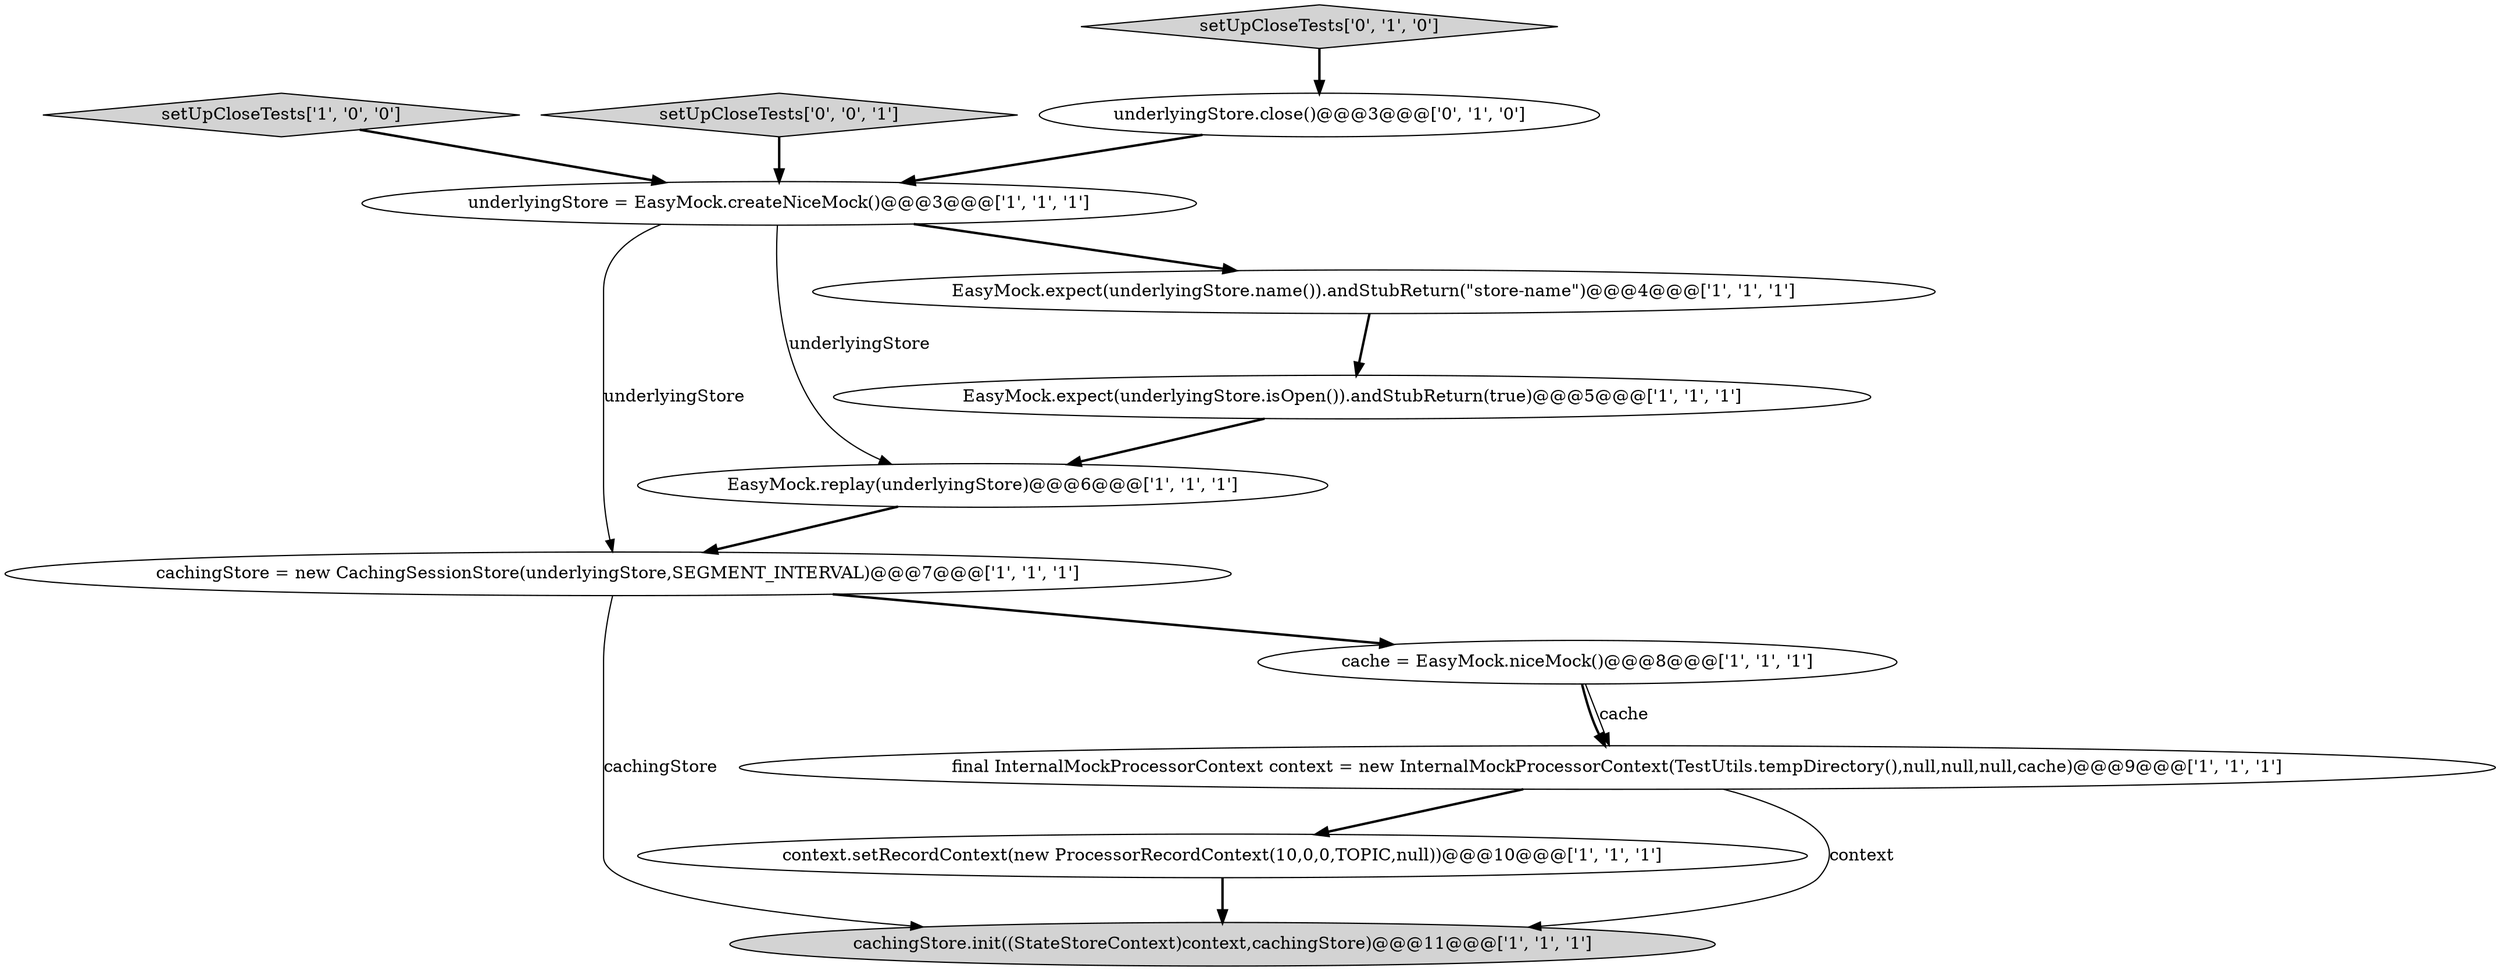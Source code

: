 digraph {
0 [style = filled, label = "cachingStore = new CachingSessionStore(underlyingStore,SEGMENT_INTERVAL)@@@7@@@['1', '1', '1']", fillcolor = white, shape = ellipse image = "AAA0AAABBB1BBB"];
5 [style = filled, label = "EasyMock.expect(underlyingStore.isOpen()).andStubReturn(true)@@@5@@@['1', '1', '1']", fillcolor = white, shape = ellipse image = "AAA0AAABBB1BBB"];
8 [style = filled, label = "context.setRecordContext(new ProcessorRecordContext(10,0,0,TOPIC,null))@@@10@@@['1', '1', '1']", fillcolor = white, shape = ellipse image = "AAA0AAABBB1BBB"];
9 [style = filled, label = "setUpCloseTests['1', '0', '0']", fillcolor = lightgray, shape = diamond image = "AAA0AAABBB1BBB"];
1 [style = filled, label = "cachingStore.init((StateStoreContext)context,cachingStore)@@@11@@@['1', '1', '1']", fillcolor = lightgray, shape = ellipse image = "AAA0AAABBB1BBB"];
4 [style = filled, label = "underlyingStore = EasyMock.createNiceMock()@@@3@@@['1', '1', '1']", fillcolor = white, shape = ellipse image = "AAA0AAABBB1BBB"];
3 [style = filled, label = "EasyMock.replay(underlyingStore)@@@6@@@['1', '1', '1']", fillcolor = white, shape = ellipse image = "AAA0AAABBB1BBB"];
10 [style = filled, label = "setUpCloseTests['0', '1', '0']", fillcolor = lightgray, shape = diamond image = "AAA0AAABBB2BBB"];
6 [style = filled, label = "final InternalMockProcessorContext context = new InternalMockProcessorContext(TestUtils.tempDirectory(),null,null,null,cache)@@@9@@@['1', '1', '1']", fillcolor = white, shape = ellipse image = "AAA0AAABBB1BBB"];
12 [style = filled, label = "setUpCloseTests['0', '0', '1']", fillcolor = lightgray, shape = diamond image = "AAA0AAABBB3BBB"];
2 [style = filled, label = "EasyMock.expect(underlyingStore.name()).andStubReturn(\"store-name\")@@@4@@@['1', '1', '1']", fillcolor = white, shape = ellipse image = "AAA0AAABBB1BBB"];
7 [style = filled, label = "cache = EasyMock.niceMock()@@@8@@@['1', '1', '1']", fillcolor = white, shape = ellipse image = "AAA0AAABBB1BBB"];
11 [style = filled, label = "underlyingStore.close()@@@3@@@['0', '1', '0']", fillcolor = white, shape = ellipse image = "AAA1AAABBB2BBB"];
12->4 [style = bold, label=""];
4->3 [style = solid, label="underlyingStore"];
7->6 [style = bold, label=""];
7->6 [style = solid, label="cache"];
5->3 [style = bold, label=""];
4->2 [style = bold, label=""];
11->4 [style = bold, label=""];
0->1 [style = solid, label="cachingStore"];
10->11 [style = bold, label=""];
3->0 [style = bold, label=""];
9->4 [style = bold, label=""];
6->1 [style = solid, label="context"];
6->8 [style = bold, label=""];
4->0 [style = solid, label="underlyingStore"];
0->7 [style = bold, label=""];
2->5 [style = bold, label=""];
8->1 [style = bold, label=""];
}
